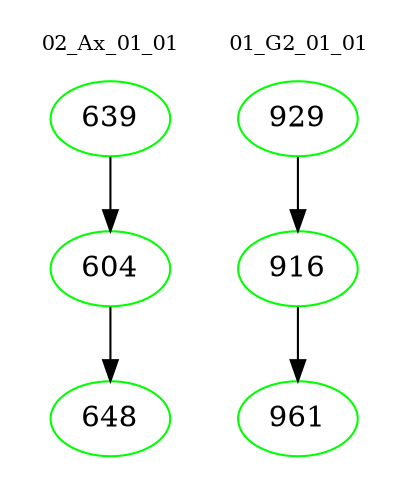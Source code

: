 digraph{
subgraph cluster_0 {
color = white
label = "02_Ax_01_01";
fontsize=10;
T0_639 [label="639", color="green"]
T0_639 -> T0_604 [color="black"]
T0_604 [label="604", color="green"]
T0_604 -> T0_648 [color="black"]
T0_648 [label="648", color="green"]
}
subgraph cluster_1 {
color = white
label = "01_G2_01_01";
fontsize=10;
T1_929 [label="929", color="green"]
T1_929 -> T1_916 [color="black"]
T1_916 [label="916", color="green"]
T1_916 -> T1_961 [color="black"]
T1_961 [label="961", color="green"]
}
}
